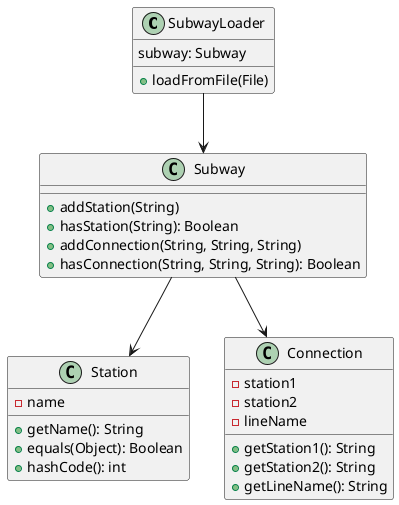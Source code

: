 @startuml

class SubwayLoader {
    subway: Subway
    + loadFromFile(File)
}

class Subway {
    + addStation(String)
    + hasStation(String): Boolean
    + addConnection(String, String, String)
    + hasConnection(String, String, String): Boolean
}

class Station {
    - name
    + getName(): String
    + equals(Object): Boolean
    + hashCode(): int
}

class Connection {
    - station1
    - station2
    - lineName
    + getStation1(): String
    + getStation2(): String
    + getLineName(): String
}

SubwayLoader --> Subway

Subway --> Station
Subway --> Connection

@enduml